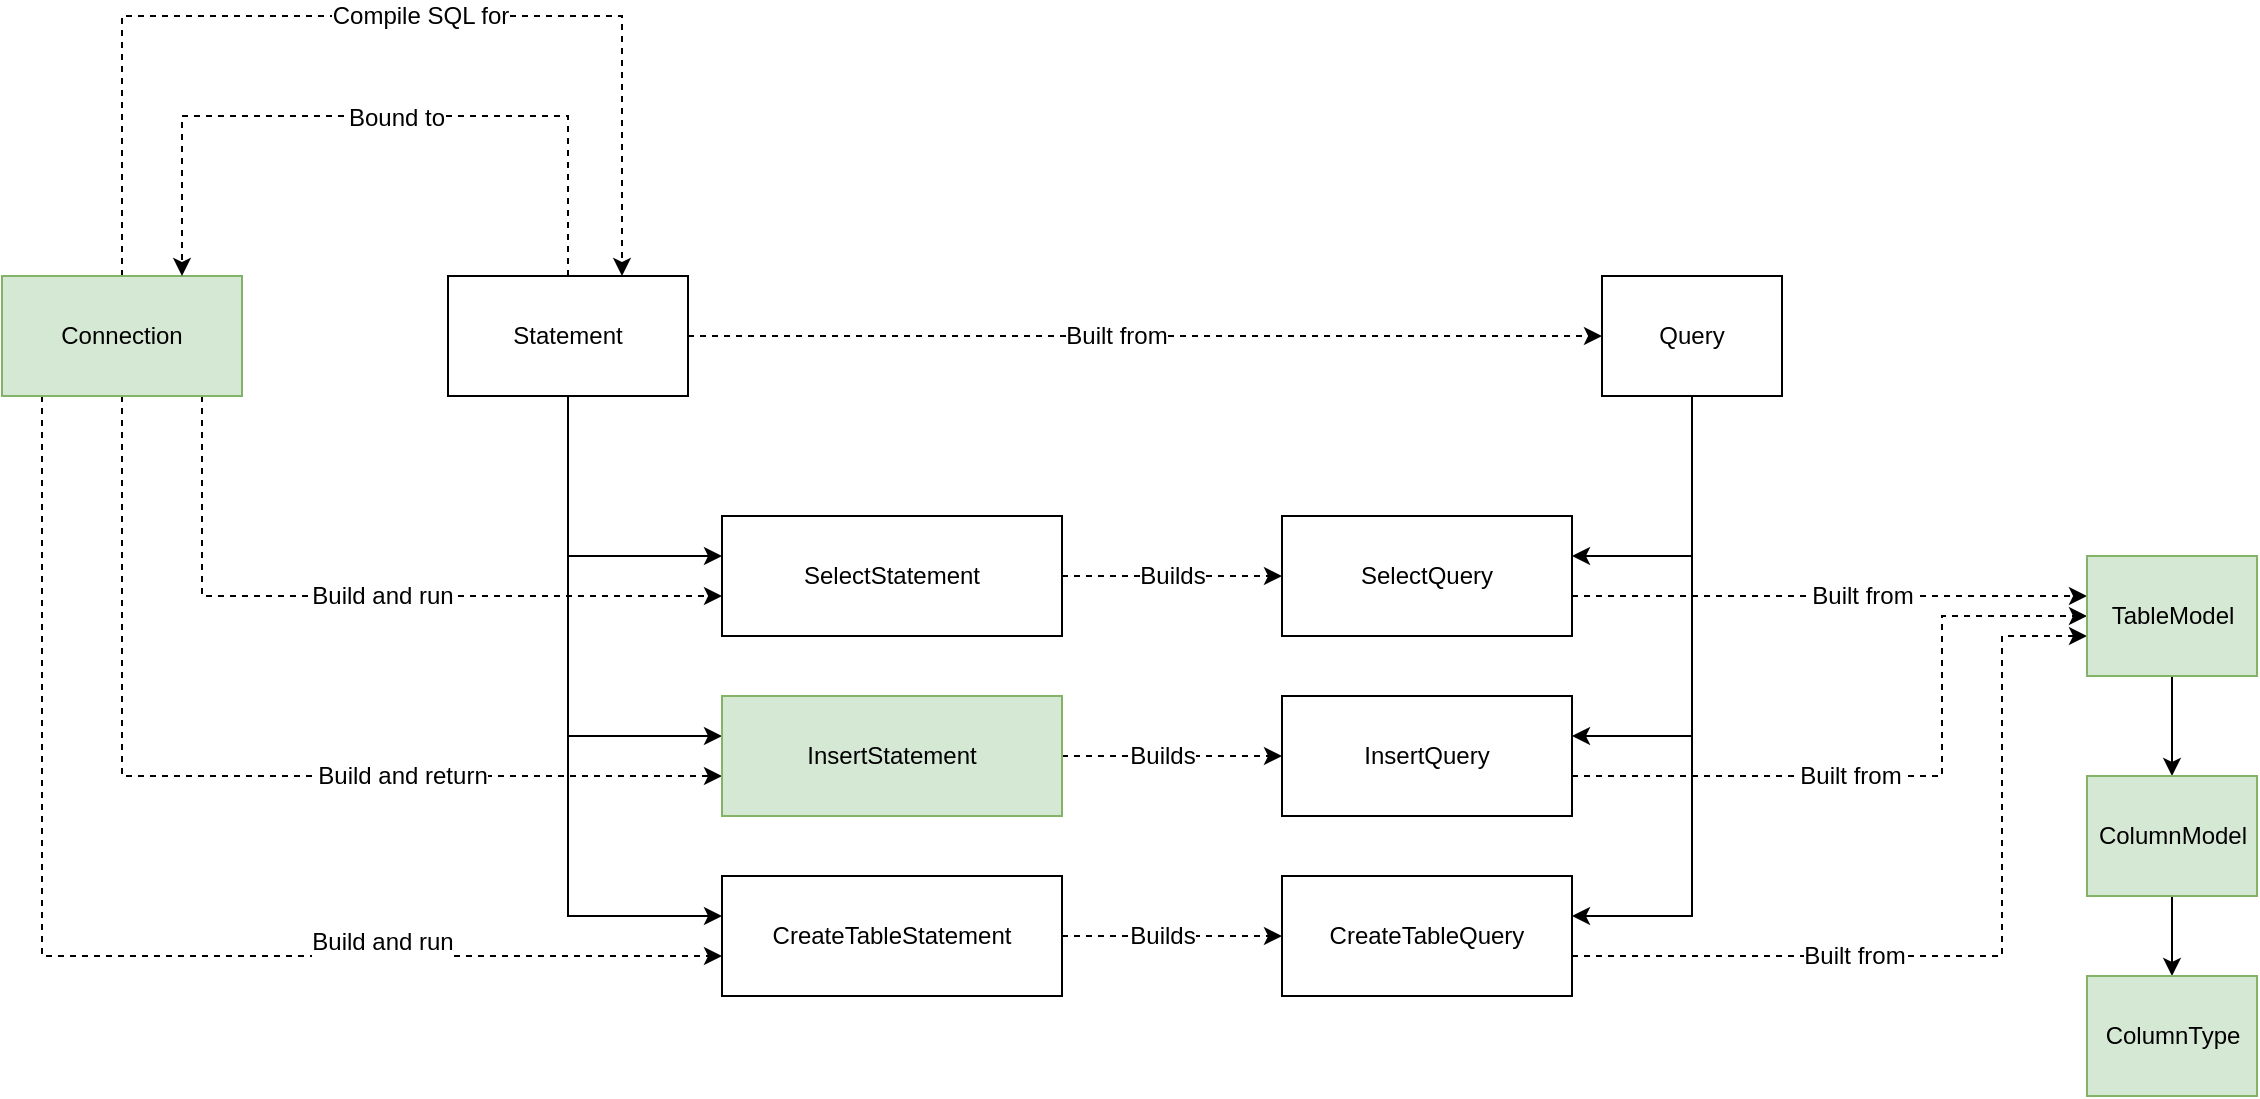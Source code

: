 <mxfile version="10.5.9" type="device"><diagram id="85HHpu7laGmhdhuOVDsm" name="Page-1"><mxGraphModel dx="1405" dy="2178" grid="1" gridSize="10" guides="1" tooltips="1" connect="1" arrows="1" fold="1" page="1" pageScale="1" pageWidth="827" pageHeight="1169" math="0" shadow="0"><root><mxCell id="0"/><mxCell id="1" parent="0"/><mxCell id="iadPvT3Cj-lA-jzT9dWp-23" style="edgeStyle=orthogonalEdgeStyle;rounded=0;orthogonalLoop=1;jettySize=auto;html=1;dashed=1;" edge="1" parent="1" source="iadPvT3Cj-lA-jzT9dWp-1" target="iadPvT3Cj-lA-jzT9dWp-2"><mxGeometry relative="1" as="geometry"><Array as="points"><mxPoint x="190" y="-300"/><mxPoint x="440" y="-300"/></Array></mxGeometry></mxCell><mxCell id="iadPvT3Cj-lA-jzT9dWp-24" value="Compile SQL for" style="text;html=1;resizable=0;points=[];align=center;verticalAlign=middle;labelBackgroundColor=#ffffff;" vertex="1" connectable="0" parent="iadPvT3Cj-lA-jzT9dWp-23"><mxGeometry x="0.28" relative="1" as="geometry"><mxPoint x="-48" as="offset"/></mxGeometry></mxCell><mxCell id="iadPvT3Cj-lA-jzT9dWp-39" style="edgeStyle=orthogonalEdgeStyle;rounded=0;orthogonalLoop=1;jettySize=auto;html=1;dashed=1;" edge="1" parent="1" source="iadPvT3Cj-lA-jzT9dWp-1" target="iadPvT3Cj-lA-jzT9dWp-3"><mxGeometry relative="1" as="geometry"><Array as="points"><mxPoint x="150" y="170"/></Array></mxGeometry></mxCell><mxCell id="iadPvT3Cj-lA-jzT9dWp-40" value="Build and run" style="text;html=1;resizable=0;points=[];align=center;verticalAlign=middle;labelBackgroundColor=#ffffff;" vertex="1" connectable="0" parent="iadPvT3Cj-lA-jzT9dWp-39"><mxGeometry x="-0.476" y="1" relative="1" as="geometry"><mxPoint x="169" y="110" as="offset"/></mxGeometry></mxCell><mxCell id="iadPvT3Cj-lA-jzT9dWp-41" style="edgeStyle=orthogonalEdgeStyle;rounded=0;orthogonalLoop=1;jettySize=auto;html=1;dashed=1;" edge="1" parent="1" source="iadPvT3Cj-lA-jzT9dWp-1" target="iadPvT3Cj-lA-jzT9dWp-4"><mxGeometry relative="1" as="geometry"><Array as="points"><mxPoint x="190" y="80"/></Array></mxGeometry></mxCell><mxCell id="iadPvT3Cj-lA-jzT9dWp-42" value="Build and return" style="text;html=1;resizable=0;points=[];align=center;verticalAlign=middle;labelBackgroundColor=#ffffff;" vertex="1" connectable="0" parent="iadPvT3Cj-lA-jzT9dWp-41"><mxGeometry x="0.024" y="-2" relative="1" as="geometry"><mxPoint x="79" y="-2" as="offset"/></mxGeometry></mxCell><mxCell id="iadPvT3Cj-lA-jzT9dWp-43" style="edgeStyle=orthogonalEdgeStyle;rounded=0;orthogonalLoop=1;jettySize=auto;html=1;dashed=1;" edge="1" parent="1" source="iadPvT3Cj-lA-jzT9dWp-1" target="iadPvT3Cj-lA-jzT9dWp-5"><mxGeometry relative="1" as="geometry"><Array as="points"><mxPoint x="230" y="-10"/></Array></mxGeometry></mxCell><mxCell id="iadPvT3Cj-lA-jzT9dWp-44" value="Build and run" style="text;html=1;resizable=0;points=[];align=center;verticalAlign=middle;labelBackgroundColor=#ffffff;" vertex="1" connectable="0" parent="iadPvT3Cj-lA-jzT9dWp-43"><mxGeometry x="0.268" y="2" relative="1" as="geometry"><mxPoint x="-38" y="2" as="offset"/></mxGeometry></mxCell><mxCell id="iadPvT3Cj-lA-jzT9dWp-1" value="Connection" style="rounded=0;whiteSpace=wrap;html=1;fillColor=#d5e8d4;strokeColor=#82b366;" vertex="1" parent="1"><mxGeometry x="130" y="-170" width="120" height="60" as="geometry"/></mxCell><mxCell id="iadPvT3Cj-lA-jzT9dWp-6" style="edgeStyle=orthogonalEdgeStyle;rounded=0;orthogonalLoop=1;jettySize=auto;html=1;" edge="1" parent="1" source="iadPvT3Cj-lA-jzT9dWp-2" target="iadPvT3Cj-lA-jzT9dWp-3"><mxGeometry relative="1" as="geometry"><Array as="points"><mxPoint x="413" y="150"/></Array></mxGeometry></mxCell><mxCell id="iadPvT3Cj-lA-jzT9dWp-7" style="edgeStyle=orthogonalEdgeStyle;rounded=0;orthogonalLoop=1;jettySize=auto;html=1;" edge="1" parent="1" source="iadPvT3Cj-lA-jzT9dWp-2" target="iadPvT3Cj-lA-jzT9dWp-4"><mxGeometry relative="1" as="geometry"><Array as="points"><mxPoint x="413" y="60"/></Array></mxGeometry></mxCell><mxCell id="iadPvT3Cj-lA-jzT9dWp-8" style="edgeStyle=orthogonalEdgeStyle;rounded=0;orthogonalLoop=1;jettySize=auto;html=1;" edge="1" parent="1" source="iadPvT3Cj-lA-jzT9dWp-2" target="iadPvT3Cj-lA-jzT9dWp-5"><mxGeometry relative="1" as="geometry"><Array as="points"><mxPoint x="413" y="-30"/></Array></mxGeometry></mxCell><mxCell id="iadPvT3Cj-lA-jzT9dWp-21" style="edgeStyle=orthogonalEdgeStyle;rounded=0;orthogonalLoop=1;jettySize=auto;html=1;dashed=1;" edge="1" parent="1" source="iadPvT3Cj-lA-jzT9dWp-2" target="iadPvT3Cj-lA-jzT9dWp-1"><mxGeometry relative="1" as="geometry"><Array as="points"><mxPoint x="413" y="-250"/><mxPoint x="220" y="-250"/></Array></mxGeometry></mxCell><mxCell id="iadPvT3Cj-lA-jzT9dWp-22" value="Bound to" style="text;html=1;resizable=0;points=[];align=center;verticalAlign=middle;labelBackgroundColor=#ffffff;" vertex="1" connectable="0" parent="iadPvT3Cj-lA-jzT9dWp-21"><mxGeometry x="-0.057" y="1" relative="1" as="geometry"><mxPoint as="offset"/></mxGeometry></mxCell><mxCell id="iadPvT3Cj-lA-jzT9dWp-25" style="edgeStyle=orthogonalEdgeStyle;rounded=0;orthogonalLoop=1;jettySize=auto;html=1;dashed=1;" edge="1" parent="1" source="iadPvT3Cj-lA-jzT9dWp-2" target="iadPvT3Cj-lA-jzT9dWp-9"><mxGeometry relative="1" as="geometry"><Array as="points"><mxPoint x="580" y="-140"/><mxPoint x="580" y="-140"/></Array></mxGeometry></mxCell><mxCell id="iadPvT3Cj-lA-jzT9dWp-26" value="Built from" style="text;html=1;resizable=0;points=[];align=center;verticalAlign=middle;labelBackgroundColor=#ffffff;" vertex="1" connectable="0" parent="iadPvT3Cj-lA-jzT9dWp-25"><mxGeometry x="0.365" y="-2" relative="1" as="geometry"><mxPoint x="-98" y="-2" as="offset"/></mxGeometry></mxCell><mxCell id="iadPvT3Cj-lA-jzT9dWp-2" value="Statement" style="rounded=0;whiteSpace=wrap;html=1;" vertex="1" parent="1"><mxGeometry x="353" y="-170" width="120" height="60" as="geometry"/></mxCell><mxCell id="iadPvT3Cj-lA-jzT9dWp-27" style="edgeStyle=orthogonalEdgeStyle;rounded=0;orthogonalLoop=1;jettySize=auto;html=1;dashed=1;" edge="1" parent="1" source="iadPvT3Cj-lA-jzT9dWp-3" target="iadPvT3Cj-lA-jzT9dWp-10"><mxGeometry relative="1" as="geometry"><Array as="points"><mxPoint x="810" y="160"/><mxPoint x="810" y="160"/></Array></mxGeometry></mxCell><mxCell id="iadPvT3Cj-lA-jzT9dWp-28" value="Builds" style="text;html=1;resizable=0;points=[];align=center;verticalAlign=middle;labelBackgroundColor=#ffffff;" vertex="1" connectable="0" parent="iadPvT3Cj-lA-jzT9dWp-27"><mxGeometry x="-0.534" y="2" relative="1" as="geometry"><mxPoint x="24" y="2" as="offset"/></mxGeometry></mxCell><mxCell id="iadPvT3Cj-lA-jzT9dWp-3" value="CreateTableStatement" style="rounded=0;whiteSpace=wrap;html=1;" vertex="1" parent="1"><mxGeometry x="490" y="130" width="170" height="60" as="geometry"/></mxCell><mxCell id="iadPvT3Cj-lA-jzT9dWp-29" style="edgeStyle=orthogonalEdgeStyle;rounded=0;orthogonalLoop=1;jettySize=auto;html=1;dashed=1;" edge="1" parent="1" source="iadPvT3Cj-lA-jzT9dWp-4" target="iadPvT3Cj-lA-jzT9dWp-11"><mxGeometry relative="1" as="geometry"><Array as="points"><mxPoint x="580" y="90"/></Array></mxGeometry></mxCell><mxCell id="iadPvT3Cj-lA-jzT9dWp-30" value="Builds" style="text;html=1;resizable=0;points=[];align=center;verticalAlign=middle;labelBackgroundColor=#ffffff;" vertex="1" connectable="0" parent="iadPvT3Cj-lA-jzT9dWp-29"><mxGeometry x="-0.674" y="1" relative="1" as="geometry"><mxPoint x="32" y="1" as="offset"/></mxGeometry></mxCell><mxCell id="iadPvT3Cj-lA-jzT9dWp-4" value="InsertStatement" style="rounded=0;whiteSpace=wrap;html=1;fillColor=#d5e8d4;strokeColor=#82b366;" vertex="1" parent="1"><mxGeometry x="490" y="40" width="170" height="60" as="geometry"/></mxCell><mxCell id="iadPvT3Cj-lA-jzT9dWp-31" style="edgeStyle=orthogonalEdgeStyle;rounded=0;orthogonalLoop=1;jettySize=auto;html=1;dashed=1;" edge="1" parent="1" source="iadPvT3Cj-lA-jzT9dWp-5" target="iadPvT3Cj-lA-jzT9dWp-12"><mxGeometry relative="1" as="geometry"><Array as="points"><mxPoint x="690" y="-20"/><mxPoint x="690" y="-20"/></Array></mxGeometry></mxCell><mxCell id="iadPvT3Cj-lA-jzT9dWp-32" value="Builds" style="text;html=1;resizable=0;points=[];align=center;verticalAlign=middle;labelBackgroundColor=#ffffff;" vertex="1" connectable="0" parent="iadPvT3Cj-lA-jzT9dWp-31"><mxGeometry x="-0.05" y="5" relative="1" as="geometry"><mxPoint x="2" y="5" as="offset"/></mxGeometry></mxCell><mxCell id="iadPvT3Cj-lA-jzT9dWp-5" value="SelectStatement" style="rounded=0;whiteSpace=wrap;html=1;" vertex="1" parent="1"><mxGeometry x="490" y="-50" width="170" height="60" as="geometry"/></mxCell><mxCell id="iadPvT3Cj-lA-jzT9dWp-13" style="edgeStyle=orthogonalEdgeStyle;rounded=0;orthogonalLoop=1;jettySize=auto;html=1;" edge="1" parent="1" source="iadPvT3Cj-lA-jzT9dWp-9" target="iadPvT3Cj-lA-jzT9dWp-10"><mxGeometry relative="1" as="geometry"><Array as="points"><mxPoint x="975" y="150"/></Array></mxGeometry></mxCell><mxCell id="iadPvT3Cj-lA-jzT9dWp-14" style="edgeStyle=orthogonalEdgeStyle;rounded=0;orthogonalLoop=1;jettySize=auto;html=1;" edge="1" parent="1" source="iadPvT3Cj-lA-jzT9dWp-9" target="iadPvT3Cj-lA-jzT9dWp-11"><mxGeometry relative="1" as="geometry"><Array as="points"><mxPoint x="975" y="60"/></Array></mxGeometry></mxCell><mxCell id="iadPvT3Cj-lA-jzT9dWp-15" style="edgeStyle=orthogonalEdgeStyle;rounded=0;orthogonalLoop=1;jettySize=auto;html=1;" edge="1" parent="1" source="iadPvT3Cj-lA-jzT9dWp-9" target="iadPvT3Cj-lA-jzT9dWp-12"><mxGeometry relative="1" as="geometry"><Array as="points"><mxPoint x="975" y="-30"/></Array></mxGeometry></mxCell><mxCell id="iadPvT3Cj-lA-jzT9dWp-9" value="Query" style="rounded=0;whiteSpace=wrap;html=1;" vertex="1" parent="1"><mxGeometry x="930" y="-170" width="90" height="60" as="geometry"/></mxCell><mxCell id="iadPvT3Cj-lA-jzT9dWp-33" style="edgeStyle=orthogonalEdgeStyle;rounded=0;orthogonalLoop=1;jettySize=auto;html=1;dashed=1;" edge="1" parent="1" source="iadPvT3Cj-lA-jzT9dWp-10" target="iadPvT3Cj-lA-jzT9dWp-16"><mxGeometry relative="1" as="geometry"><Array as="points"><mxPoint x="1130" y="170"/><mxPoint x="1130" y="10"/></Array></mxGeometry></mxCell><mxCell id="iadPvT3Cj-lA-jzT9dWp-34" value="Built from" style="text;html=1;resizable=0;points=[];align=center;verticalAlign=middle;labelBackgroundColor=#ffffff;" vertex="1" connectable="0" parent="iadPvT3Cj-lA-jzT9dWp-33"><mxGeometry x="-0.56" relative="1" as="geometry"><mxPoint x="49" as="offset"/></mxGeometry></mxCell><mxCell id="iadPvT3Cj-lA-jzT9dWp-10" value="CreateTableQuery" style="rounded=0;whiteSpace=wrap;html=1;" vertex="1" parent="1"><mxGeometry x="770" y="130" width="145" height="60" as="geometry"/></mxCell><mxCell id="iadPvT3Cj-lA-jzT9dWp-35" style="edgeStyle=orthogonalEdgeStyle;rounded=0;orthogonalLoop=1;jettySize=auto;html=1;dashed=1;" edge="1" parent="1" source="iadPvT3Cj-lA-jzT9dWp-11" target="iadPvT3Cj-lA-jzT9dWp-16"><mxGeometry relative="1" as="geometry"><Array as="points"><mxPoint x="1100" y="80"/><mxPoint x="1100"/></Array></mxGeometry></mxCell><mxCell id="iadPvT3Cj-lA-jzT9dWp-36" value="Built from" style="text;html=1;resizable=0;points=[];align=center;verticalAlign=middle;labelBackgroundColor=#ffffff;" vertex="1" connectable="0" parent="iadPvT3Cj-lA-jzT9dWp-35"><mxGeometry x="-0.291" y="2" relative="1" as="geometry"><mxPoint x="19" y="2" as="offset"/></mxGeometry></mxCell><mxCell id="iadPvT3Cj-lA-jzT9dWp-11" value="InsertQuery" style="rounded=0;whiteSpace=wrap;html=1;" vertex="1" parent="1"><mxGeometry x="770" y="40" width="145" height="60" as="geometry"/></mxCell><mxCell id="iadPvT3Cj-lA-jzT9dWp-37" style="edgeStyle=orthogonalEdgeStyle;rounded=0;orthogonalLoop=1;jettySize=auto;html=1;dashed=1;" edge="1" parent="1" source="iadPvT3Cj-lA-jzT9dWp-12" target="iadPvT3Cj-lA-jzT9dWp-16"><mxGeometry relative="1" as="geometry"><Array as="points"><mxPoint x="1040" y="-10"/><mxPoint x="1040" y="-10"/></Array></mxGeometry></mxCell><mxCell id="iadPvT3Cj-lA-jzT9dWp-38" value="Built from" style="text;html=1;resizable=0;points=[];align=center;verticalAlign=middle;labelBackgroundColor=#ffffff;" vertex="1" connectable="0" parent="iadPvT3Cj-lA-jzT9dWp-37"><mxGeometry x="-0.545" y="-71" relative="1" as="geometry"><mxPoint x="86" y="-71" as="offset"/></mxGeometry></mxCell><mxCell id="iadPvT3Cj-lA-jzT9dWp-12" value="SelectQuery" style="rounded=0;whiteSpace=wrap;html=1;" vertex="1" parent="1"><mxGeometry x="770" y="-50" width="145" height="60" as="geometry"/></mxCell><mxCell id="iadPvT3Cj-lA-jzT9dWp-19" style="edgeStyle=orthogonalEdgeStyle;rounded=0;orthogonalLoop=1;jettySize=auto;html=1;" edge="1" parent="1" source="iadPvT3Cj-lA-jzT9dWp-16" target="iadPvT3Cj-lA-jzT9dWp-17"><mxGeometry relative="1" as="geometry"/></mxCell><mxCell id="iadPvT3Cj-lA-jzT9dWp-16" value="TableModel" style="rounded=0;whiteSpace=wrap;html=1;fillColor=#d5e8d4;strokeColor=#82b366;" vertex="1" parent="1"><mxGeometry x="1172.5" y="-30" width="85" height="60" as="geometry"/></mxCell><mxCell id="iadPvT3Cj-lA-jzT9dWp-20" style="edgeStyle=orthogonalEdgeStyle;rounded=0;orthogonalLoop=1;jettySize=auto;html=1;" edge="1" parent="1" source="iadPvT3Cj-lA-jzT9dWp-17" target="iadPvT3Cj-lA-jzT9dWp-18"><mxGeometry relative="1" as="geometry"/></mxCell><mxCell id="iadPvT3Cj-lA-jzT9dWp-17" value="ColumnModel" style="rounded=0;whiteSpace=wrap;html=1;fillColor=#d5e8d4;strokeColor=#82b366;" vertex="1" parent="1"><mxGeometry x="1172.5" y="80" width="85" height="60" as="geometry"/></mxCell><mxCell id="iadPvT3Cj-lA-jzT9dWp-18" value="ColumnType" style="rounded=0;whiteSpace=wrap;html=1;fillColor=#d5e8d4;strokeColor=#82b366;" vertex="1" parent="1"><mxGeometry x="1172.5" y="180" width="85" height="60" as="geometry"/></mxCell></root></mxGraphModel></diagram></mxfile>